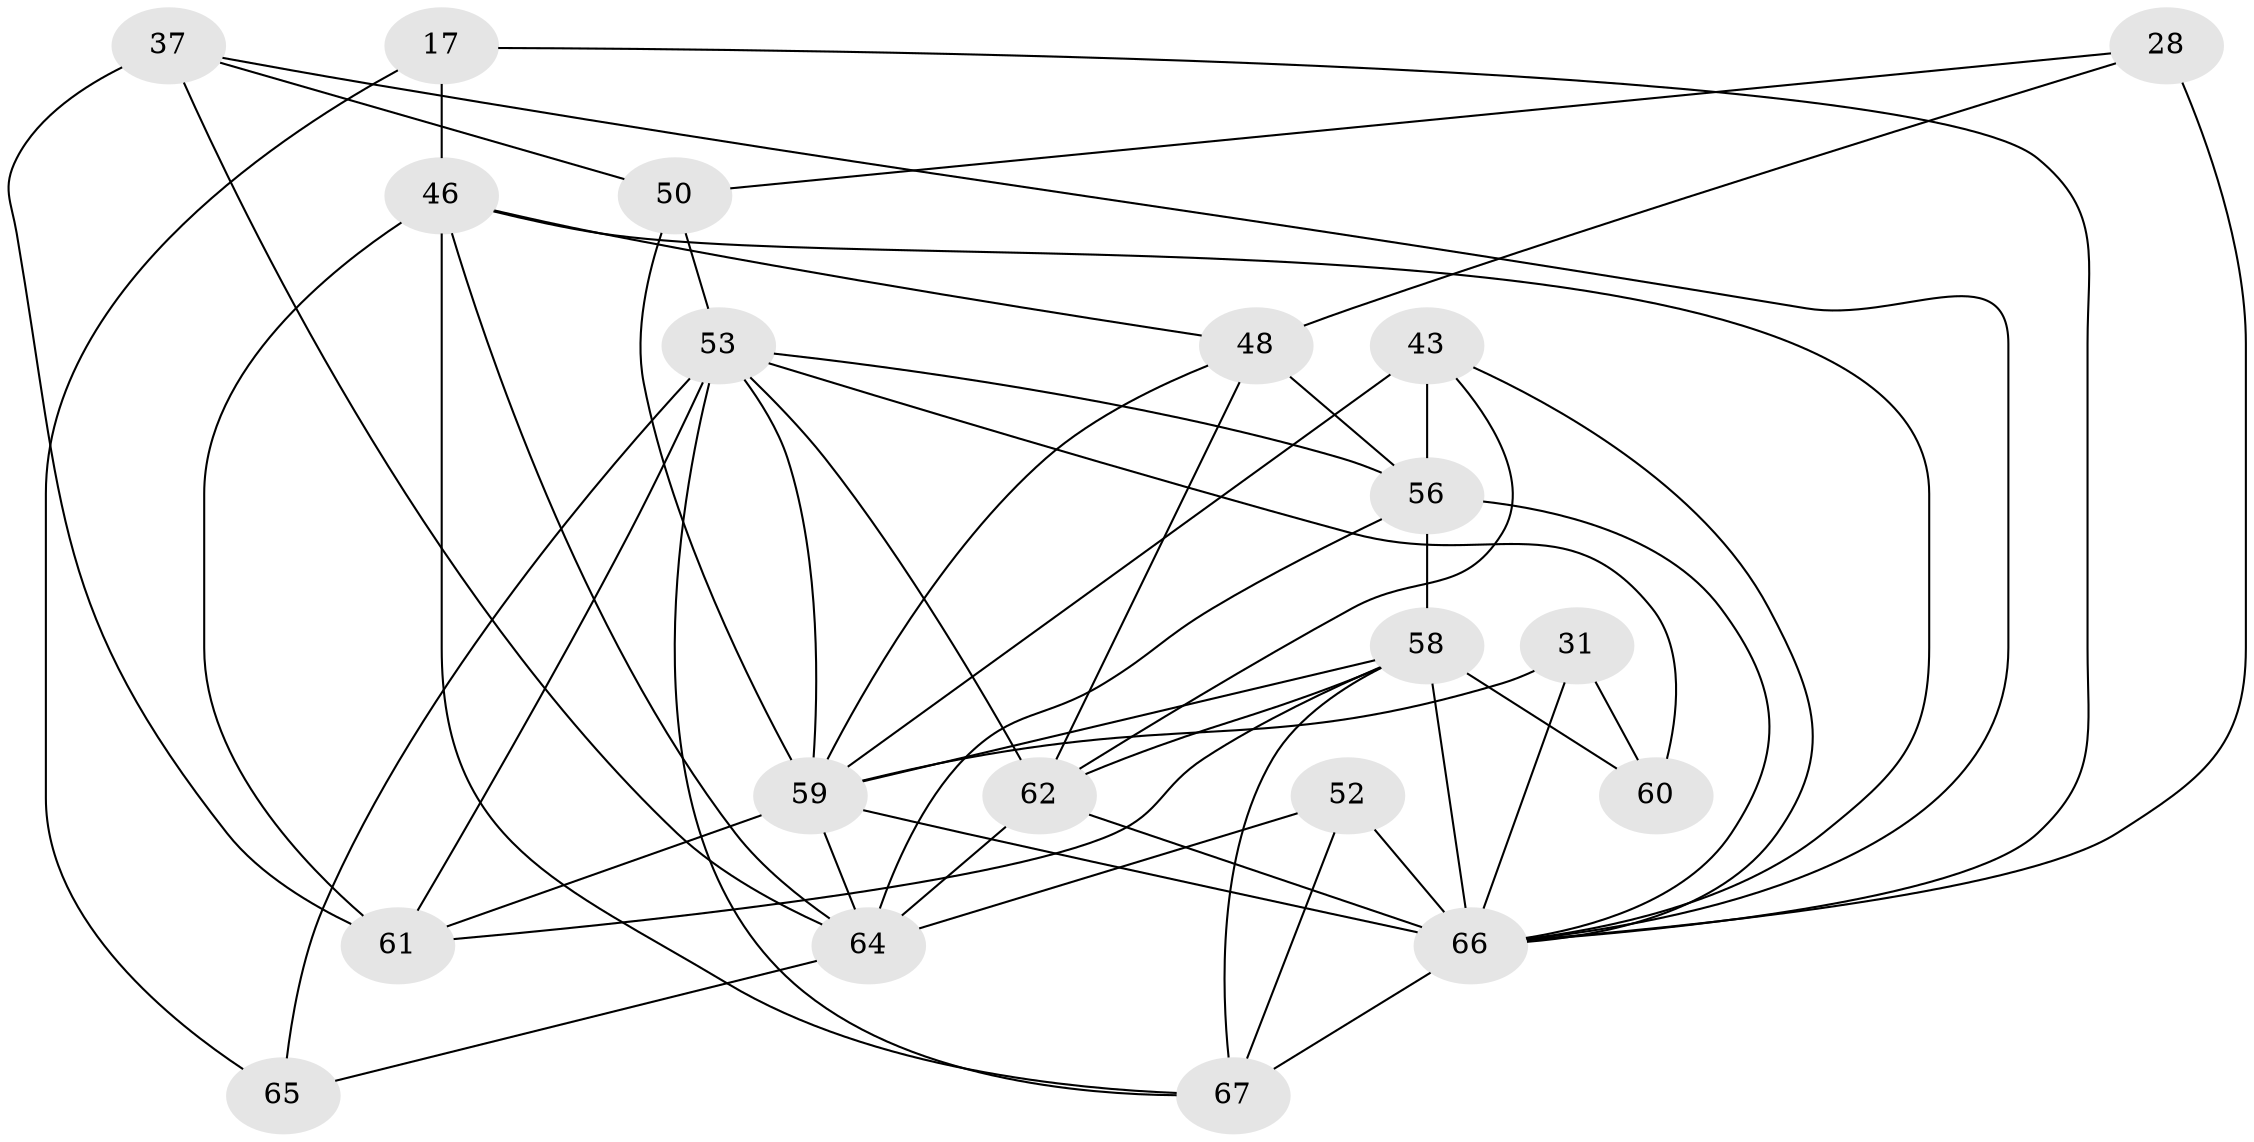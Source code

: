// original degree distribution, {4: 1.0}
// Generated by graph-tools (version 1.1) at 2025/03/03/04/25 22:03:42]
// undirected, 20 vertices, 53 edges
graph export_dot {
graph [start="1"]
  node [color=gray90,style=filled];
  17 [super="+3"];
  28;
  31 [super="+27"];
  37;
  43 [super="+23"];
  46 [super="+35+25"];
  48 [super="+13"];
  50 [super="+16"];
  52;
  53 [super="+49+47+26"];
  56 [super="+10+29"];
  58 [super="+1+42+55"];
  59 [super="+19+20+39+41"];
  60;
  61 [super="+40"];
  62 [super="+54"];
  64 [super="+5+30"];
  65 [super="+11"];
  66 [super="+57+63+45"];
  67 [super="+44"];
  17 -- 65 [weight=2];
  17 -- 46 [weight=2];
  17 -- 66 [weight=2];
  28 -- 48 [weight=2];
  28 -- 50;
  28 -- 66;
  31 -- 66 [weight=4];
  31 -- 60;
  31 -- 59;
  37 -- 61;
  37 -- 64;
  37 -- 50;
  37 -- 66;
  43 -- 56 [weight=2];
  43 -- 59 [weight=2];
  43 -- 66;
  43 -- 62;
  46 -- 67 [weight=3];
  46 -- 61 [weight=2];
  46 -- 48;
  46 -- 66;
  46 -- 64;
  48 -- 62;
  48 -- 56;
  48 -- 59;
  50 -- 53 [weight=2];
  50 -- 59 [weight=2];
  52 -- 64 [weight=2];
  52 -- 66;
  52 -- 67;
  53 -- 62 [weight=2];
  53 -- 65 [weight=3];
  53 -- 61;
  53 -- 67;
  53 -- 56;
  53 -- 59;
  53 -- 60;
  56 -- 64;
  56 -- 58;
  56 -- 66 [weight=2];
  58 -- 60 [weight=2];
  58 -- 59 [weight=3];
  58 -- 61;
  58 -- 66;
  58 -- 62;
  58 -- 67 [weight=3];
  59 -- 61 [weight=3];
  59 -- 66 [weight=2];
  59 -- 64;
  62 -- 66 [weight=6];
  62 -- 64;
  64 -- 65;
  66 -- 67 [weight=2];
}
